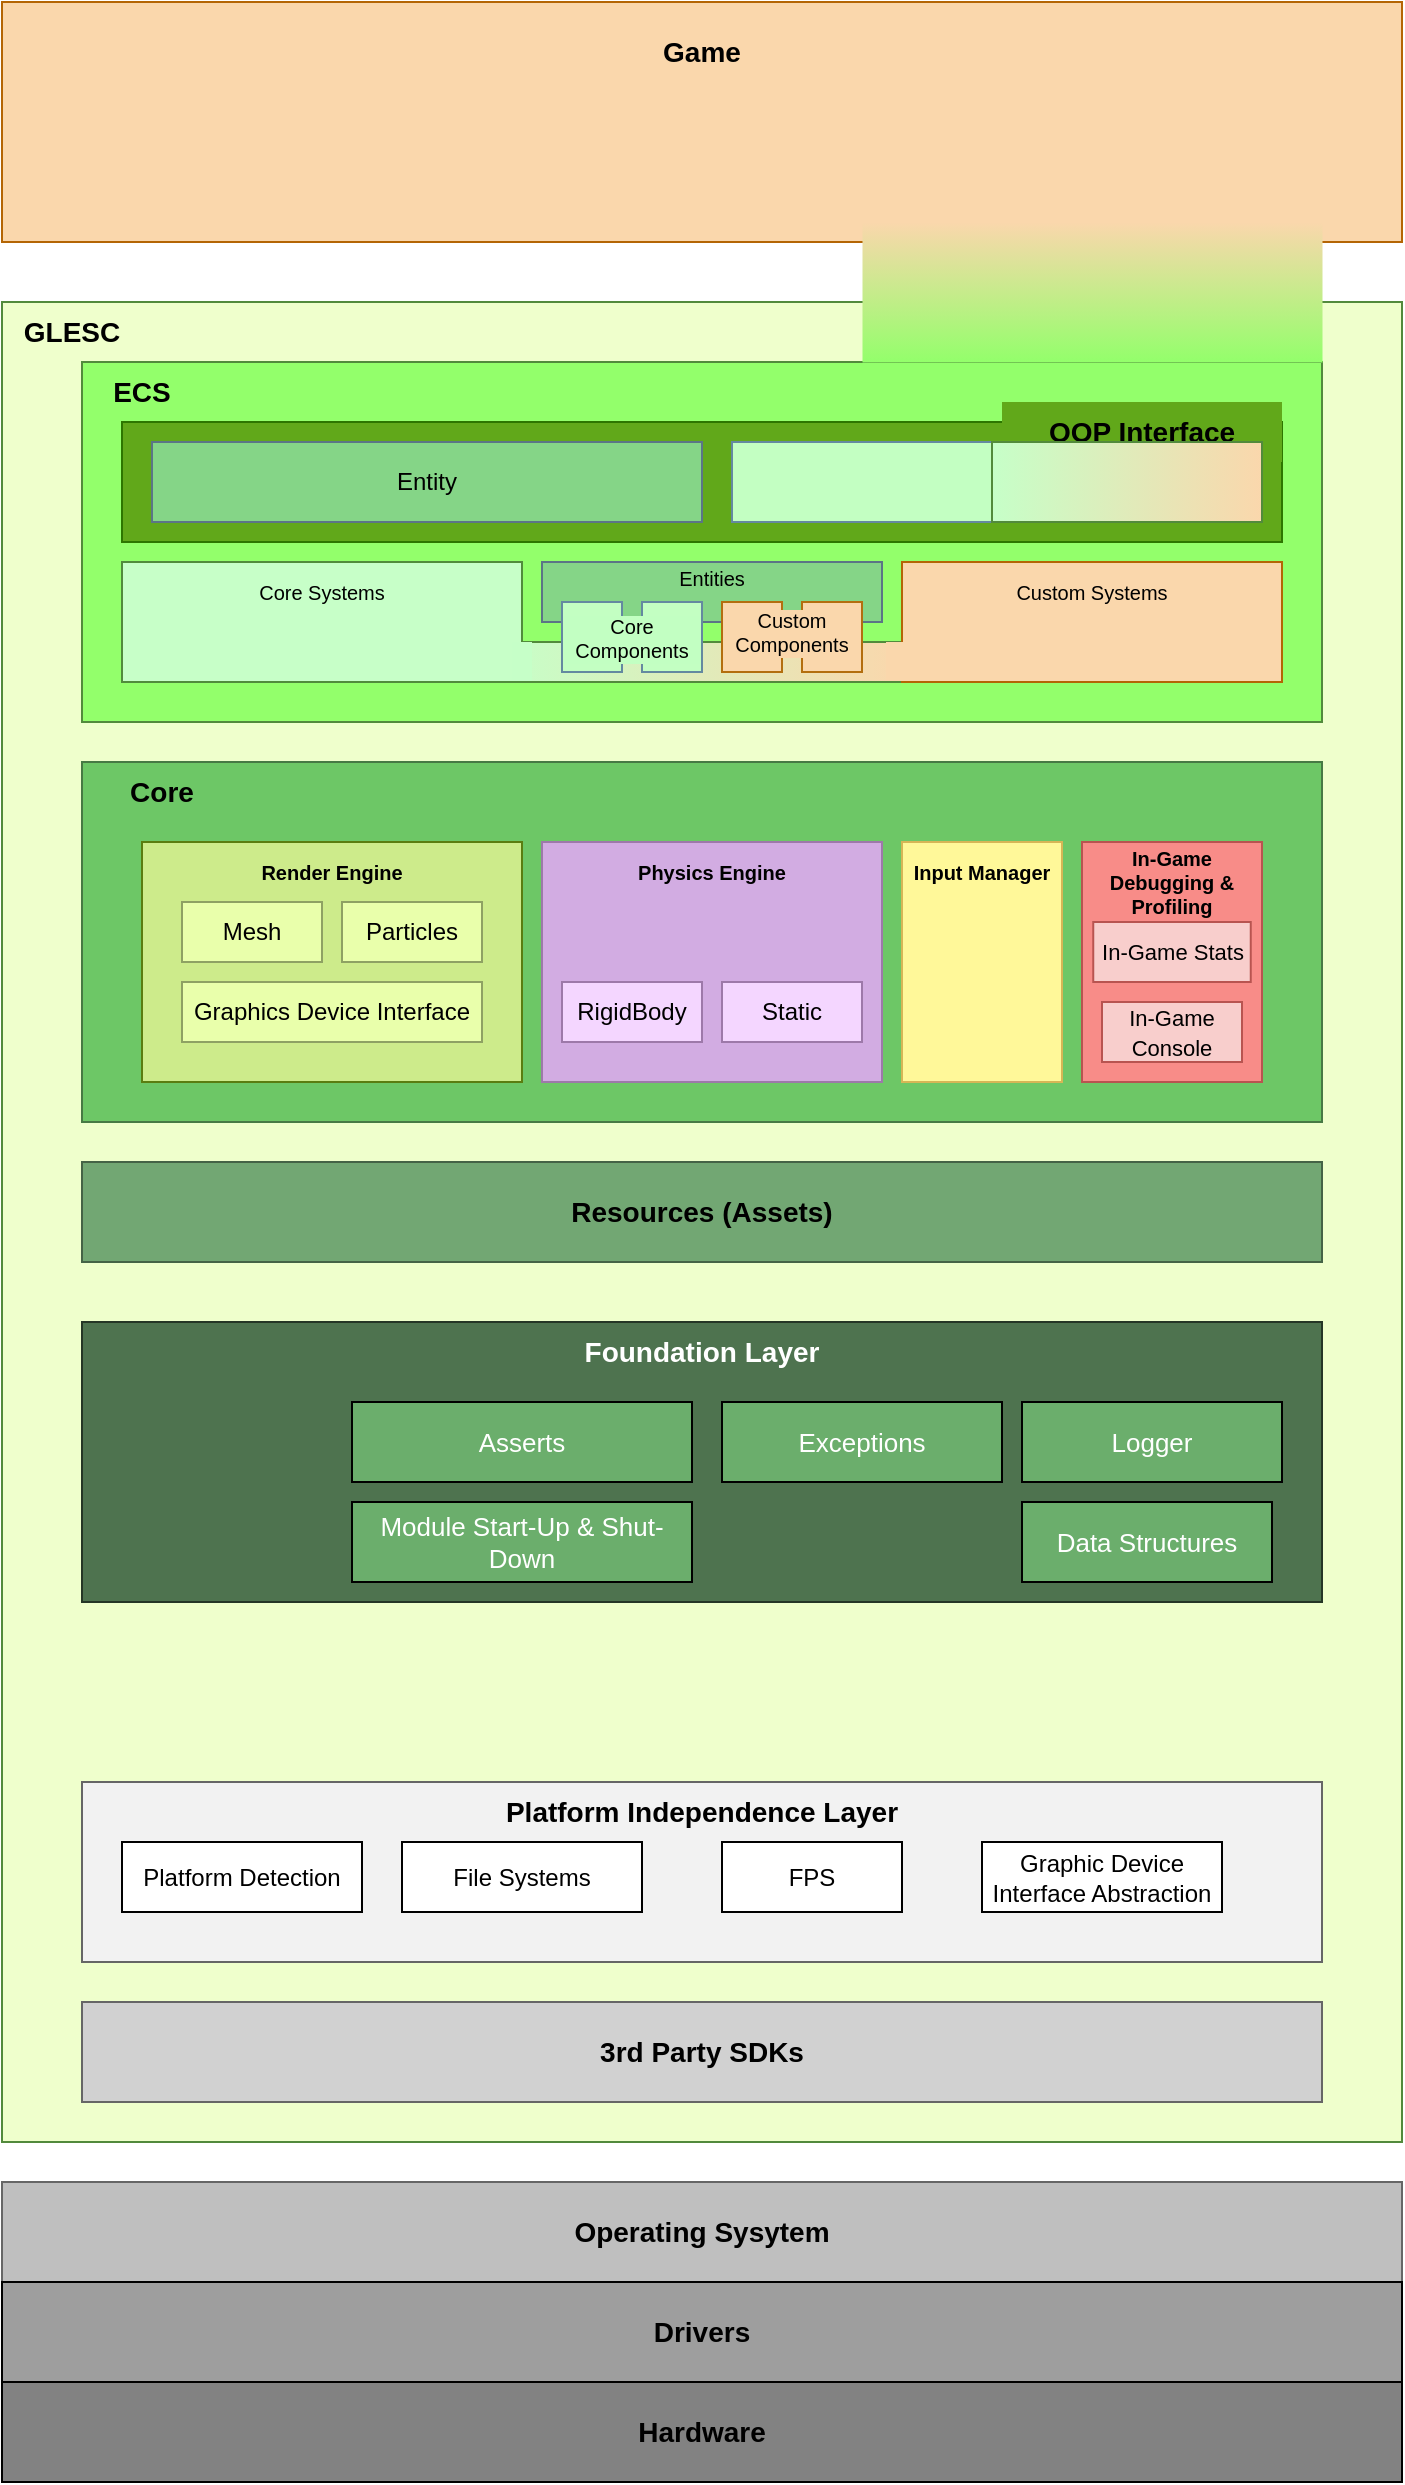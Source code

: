 <mxfile version="20.5.3" type="embed"><diagram name="Página-1" id="2lp4uydA60VJKY2f_2jK"><mxGraphModel dx="311" dy="171" grid="1" gridSize="10" guides="1" tooltips="1" connect="1" arrows="1" fold="1" page="1" pageScale="1" pageWidth="827" pageHeight="1169" background="none" math="0" shadow="0"><root><mxCell id="0"/><mxCell id="1" parent="0"/><mxCell id="lonjhoGg8wPurpXXjPY--60" value="" style="rounded=0;whiteSpace=wrap;html=1;fillColor=#efffcc;strokeColor=#528a3c;shadow=0;glass=0;" parent="1" vertex="1"><mxGeometry x="80" y="760" width="700" height="920" as="geometry"/></mxCell><mxCell id="lonjhoGg8wPurpXXjPY--8" value="" style="rounded=0;whiteSpace=wrap;html=1;fillColor=#fad7ac;strokeColor=#b46504;shadow=0;glass=0;" parent="1" vertex="1"><mxGeometry x="80" y="610" width="700" height="120" as="geometry"/></mxCell><mxCell id="lonjhoGg8wPurpXXjPY--9" value="Game" style="text;html=1;strokeColor=none;fillColor=none;align=center;verticalAlign=middle;whiteSpace=wrap;rounded=0;fontSize=14;fontStyle=1;shadow=0;glass=0;" parent="1" vertex="1"><mxGeometry x="90" y="620" width="680" height="30" as="geometry"/></mxCell><mxCell id="alcw4WebK94FmhoN8eKG-5" value="Operating Sysytem" style="rounded=0;whiteSpace=wrap;html=1;gradientColor=none;fillColor=#bfbfbf;strokeColor=#666666;fontStyle=1;fontSize=14;shadow=0;glass=0;" parent="1" vertex="1"><mxGeometry x="80" y="1700" width="700" height="50" as="geometry"/></mxCell><mxCell id="alcw4WebK94FmhoN8eKG-6" value="Drivers" style="rounded=0;whiteSpace=wrap;html=1;gradientColor=none;fillColor=#9E9E9E;fontStyle=1;fontSize=14;shadow=0;glass=0;" parent="1" vertex="1"><mxGeometry x="80" y="1750" width="700" height="50" as="geometry"/></mxCell><mxCell id="alcw4WebK94FmhoN8eKG-7" value="Hardware" style="rounded=0;whiteSpace=wrap;html=1;gradientColor=none;fillColor=#828282;fontStyle=1;fontSize=14;shadow=0;glass=0;" parent="1" vertex="1"><mxGeometry x="80" y="1800" width="700" height="50" as="geometry"/></mxCell><mxCell id="lonjhoGg8wPurpXXjPY--61" value="GLESC" style="text;html=1;strokeColor=none;fillColor=none;align=center;verticalAlign=middle;whiteSpace=wrap;rounded=0;fontStyle=1;fontSize=14;shadow=0;glass=0;" parent="1" vertex="1"><mxGeometry x="80" y="760" width="70" height="30" as="geometry"/></mxCell><mxCell id="alcw4WebK94FmhoN8eKG-15" value="" style="rounded=0;whiteSpace=wrap;html=1;fillColor=#6dc766;strokeColor=#477944;shadow=0;glass=0;" parent="1" vertex="1"><mxGeometry x="120" y="990" width="620" height="180" as="geometry"/></mxCell><mxCell id="alcw4WebK94FmhoN8eKG-17" value="Core" style="text;html=1;strokeColor=none;fillColor=none;align=center;verticalAlign=middle;whiteSpace=wrap;rounded=0;fontStyle=1;fontSize=14;shadow=0;glass=0;" parent="1" vertex="1"><mxGeometry x="130" y="990" width="60" height="30" as="geometry"/></mxCell><mxCell id="lonjhoGg8wPurpXXjPY--44" value="" style="group;fontSize=12;fillColor=#cdeb8b;strokeColor=default;shadow=0;glass=0;rounded=0;" parent="1" vertex="1" connectable="0"><mxGeometry x="150" y="1030" width="190" height="120" as="geometry"/></mxCell><mxCell id="lonjhoGg8wPurpXXjPY--35" value="" style="rounded=0;whiteSpace=wrap;html=1;fillColor=#cdeb8b;strokeColor=#5A7D10;shadow=0;glass=0;" parent="lonjhoGg8wPurpXXjPY--44" vertex="1"><mxGeometry width="190" height="120" as="geometry"/></mxCell><mxCell id="lonjhoGg8wPurpXXjPY--41" value="&lt;font style=&quot;font-size: 10px;&quot;&gt;Render Engine&lt;/font&gt;" style="text;html=1;strokeColor=none;fillColor=none;align=center;verticalAlign=middle;whiteSpace=wrap;rounded=0;fontSize=9;fontStyle=1;shadow=0;glass=0;" parent="lonjhoGg8wPurpXXjPY--44" vertex="1"><mxGeometry width="190" height="30" as="geometry"/></mxCell><mxCell id="alcw4WebK94FmhoN8eKG-11" value="Mesh" style="rounded=0;whiteSpace=wrap;html=1;fillColor=#E9FFAB;strokeColor=#8EA163;shadow=0;glass=0;" parent="lonjhoGg8wPurpXXjPY--44" vertex="1"><mxGeometry x="20" y="30" width="70" height="30" as="geometry"/></mxCell><mxCell id="alcw4WebK94FmhoN8eKG-12" value="Particles" style="rounded=0;whiteSpace=wrap;html=1;fillColor=#E9FFAB;strokeColor=#8EA163;shadow=0;glass=0;" parent="lonjhoGg8wPurpXXjPY--44" vertex="1"><mxGeometry x="100" y="30" width="70" height="30" as="geometry"/></mxCell><mxCell id="j-1yReXvPn5osgzlhJqz-11" value="Graphics Device Interface" style="rounded=0;whiteSpace=wrap;html=1;fillColor=#E9FFAB;strokeColor=#8EA163;shadow=0;glass=0;" parent="lonjhoGg8wPurpXXjPY--44" vertex="1"><mxGeometry x="20" y="70" width="150" height="30" as="geometry"/></mxCell><mxCell id="lonjhoGg8wPurpXXjPY--43" value="" style="group;fontSize=12;shadow=0;glass=0;rounded=0;" parent="1" vertex="1" connectable="0"><mxGeometry x="350" y="1030" width="170" height="120" as="geometry"/></mxCell><mxCell id="lonjhoGg8wPurpXXjPY--36" value="" style="rounded=0;whiteSpace=wrap;html=1;fillColor=#D2ACE2;strokeColor=#9D79A9;shadow=0;glass=0;" parent="lonjhoGg8wPurpXXjPY--43" vertex="1"><mxGeometry width="170" height="120" as="geometry"/></mxCell><mxCell id="lonjhoGg8wPurpXXjPY--40" value="&lt;font style=&quot;font-size: 10px;&quot;&gt;Physics Engine&lt;/font&gt;" style="text;html=1;strokeColor=none;fillColor=none;align=center;verticalAlign=middle;whiteSpace=wrap;rounded=0;fontSize=9;fontStyle=1;shadow=0;glass=0;" parent="lonjhoGg8wPurpXXjPY--43" vertex="1"><mxGeometry width="170" height="30" as="geometry"/></mxCell><mxCell id="alcw4WebK94FmhoN8eKG-13" value="RigidBody" style="rounded=0;whiteSpace=wrap;html=1;fillColor=#f4d6ff;strokeColor=#9D79A9;shadow=0;glass=0;" parent="lonjhoGg8wPurpXXjPY--43" vertex="1"><mxGeometry x="10" y="70" width="70" height="30" as="geometry"/></mxCell><mxCell id="alcw4WebK94FmhoN8eKG-14" value="Static" style="rounded=0;whiteSpace=wrap;html=1;fillColor=#f4d6ff;strokeColor=#9D79A9;shadow=0;glass=0;" parent="lonjhoGg8wPurpXXjPY--43" vertex="1"><mxGeometry x="90" y="70" width="70" height="30" as="geometry"/></mxCell><mxCell id="lonjhoGg8wPurpXXjPY--42" value="" style="group;fontSize=12;shadow=0;glass=0;rounded=0;" parent="1" vertex="1" connectable="0"><mxGeometry x="530" y="1030" width="80" height="120" as="geometry"/></mxCell><mxCell id="lonjhoGg8wPurpXXjPY--37" value="" style="rounded=0;whiteSpace=wrap;html=1;fillColor=#FFF899;strokeColor=#d6b656;gradientColor=none;shadow=0;glass=0;" parent="lonjhoGg8wPurpXXjPY--42" vertex="1"><mxGeometry width="80" height="120" as="geometry"/></mxCell><mxCell id="lonjhoGg8wPurpXXjPY--39" value="&lt;b&gt;&lt;font style=&quot;font-size: 10px;&quot;&gt;Input Manager&lt;/font&gt;&lt;/b&gt;" style="text;html=1;strokeColor=none;fillColor=none;align=center;verticalAlign=middle;whiteSpace=wrap;rounded=0;fontSize=9;shadow=0;glass=0;" parent="lonjhoGg8wPurpXXjPY--42" vertex="1"><mxGeometry width="80" height="30" as="geometry"/></mxCell><mxCell id="lonjhoGg8wPurpXXjPY--7" value="" style="rounded=0;whiteSpace=wrap;html=1;strokeColor=#528a3c;fillColor=#93ff6b;strokeWidth=1;shadow=0;glass=0;" parent="1" vertex="1"><mxGeometry x="120" y="790" width="620" height="180" as="geometry"/></mxCell><mxCell id="alcw4WebK94FmhoN8eKG-20" value="" style="group;shadow=0;glass=0;rounded=0;" parent="1" vertex="1" connectable="0"><mxGeometry x="350" y="890" width="170" height="30" as="geometry"/></mxCell><mxCell id="lonjhoGg8wPurpXXjPY--5" value="" style="rounded=0;whiteSpace=wrap;html=1;fillColor=#85d587;strokeColor=#5b7586;gradientColor=none;shadow=0;glass=0;" parent="alcw4WebK94FmhoN8eKG-20" vertex="1"><mxGeometry width="170" height="30" as="geometry"/></mxCell><mxCell id="lonjhoGg8wPurpXXjPY--18" value="Entities" style="text;html=1;strokeColor=none;fillColor=none;align=center;verticalAlign=middle;whiteSpace=wrap;rounded=0;fontSize=10;shadow=0;glass=0;" parent="alcw4WebK94FmhoN8eKG-20" vertex="1"><mxGeometry width="170" height="15" as="geometry"/></mxCell><mxCell id="lonjhoGg8wPurpXXjPY--6" value="ECS" style="text;html=1;strokeColor=none;fillColor=none;align=center;verticalAlign=middle;whiteSpace=wrap;rounded=0;fontStyle=1;fontSize=14;shadow=0;glass=0;" parent="1" vertex="1"><mxGeometry x="120" y="790" width="60" height="30" as="geometry"/></mxCell><mxCell id="lonjhoGg8wPurpXXjPY--12" value="" style="rounded=0;whiteSpace=wrap;html=1;perimeterSpacing=0;fillColor=#fad7ac;gradientColor=#93ff6b;strokeColor=none;strokeWidth=0;shadow=0;glass=0;" parent="1" vertex="1"><mxGeometry x="510" y="720" width="230" height="70" as="geometry"/></mxCell><mxCell id="lonjhoGg8wPurpXXjPY--64" value="" style="rounded=0;whiteSpace=wrap;html=1;rotation=90;fillColor=#c6ffc8;gradientColor=#fad7ac;gradientDirection=north;strokeColor=#528a3c;shadow=0;glass=0;" parent="1" vertex="1"><mxGeometry x="420" y="840" width="20" height="200" as="geometry"/></mxCell><mxCell id="lonjhoGg8wPurpXXjPY--45" value="" style="group;strokeColor=none;shadow=0;glass=0;rounded=0;" parent="1" vertex="1" connectable="0"><mxGeometry x="140" y="890" width="200" height="60" as="geometry"/></mxCell><mxCell id="lonjhoGg8wPurpXXjPY--48" value="" style="group;shadow=0;glass=0;rounded=0;" parent="lonjhoGg8wPurpXXjPY--45" vertex="1" connectable="0"><mxGeometry width="200" height="60" as="geometry"/></mxCell><mxCell id="lonjhoGg8wPurpXXjPY--4" value="" style="rounded=0;whiteSpace=wrap;html=1;fillColor=#c7ffc8;strokeColor=#518b3c;shadow=0;glass=0;" parent="lonjhoGg8wPurpXXjPY--48" vertex="1"><mxGeometry width="200" height="60" as="geometry"/></mxCell><mxCell id="lonjhoGg8wPurpXXjPY--11" value="Core Systems" style="text;html=1;strokeColor=none;fillColor=none;align=center;verticalAlign=middle;whiteSpace=wrap;rounded=0;fontSize=10;shadow=0;glass=0;" parent="lonjhoGg8wPurpXXjPY--48" vertex="1"><mxGeometry width="200" height="30" as="geometry"/></mxCell><mxCell id="alcw4WebK94FmhoN8eKG-23" value="" style="group;shadow=0;glass=0;rounded=0;" parent="1" vertex="1" connectable="0"><mxGeometry x="530" y="890" width="190" height="60" as="geometry"/></mxCell><mxCell id="lonjhoGg8wPurpXXjPY--13" value="" style="rounded=0;whiteSpace=wrap;html=1;fillColor=#FAD7AC;gradientColor=#fad7ac;gradientDirection=north;strokeColor=#b46505;shadow=0;glass=0;" parent="alcw4WebK94FmhoN8eKG-23" vertex="1"><mxGeometry width="190" height="60" as="geometry"/></mxCell><mxCell id="lonjhoGg8wPurpXXjPY--19" value="Custom Systems" style="text;html=1;strokeColor=none;fillColor=none;align=center;verticalAlign=middle;whiteSpace=wrap;rounded=0;fontSize=10;shadow=0;glass=0;" parent="alcw4WebK94FmhoN8eKG-23" vertex="1"><mxGeometry width="190" height="30" as="geometry"/></mxCell><mxCell id="lonjhoGg8wPurpXXjPY--22" value="" style="rounded=0;whiteSpace=wrap;html=1;fillColor=#c3ffc2;strokeColor=#6489A0;shadow=0;glass=0;" parent="1" vertex="1"><mxGeometry x="360" y="910" width="30" height="35" as="geometry"/></mxCell><mxCell id="alcw4WebK94FmhoN8eKG-30" value="" style="rounded=0;whiteSpace=wrap;html=1;fillColor=#c3ffc2;strokeColor=#6489A0;shadow=0;glass=0;" parent="1" vertex="1"><mxGeometry x="400" y="910" width="30" height="35" as="geometry"/></mxCell><mxCell id="alcw4WebK94FmhoN8eKG-31" value="" style="rounded=0;whiteSpace=wrap;html=1;fillColor=#fad7ac;strokeColor=#b36e0f;shadow=0;glass=0;" parent="1" vertex="1"><mxGeometry x="480" y="910" width="30" height="35" as="geometry"/></mxCell><mxCell id="alcw4WebK94FmhoN8eKG-32" value="" style="rounded=0;whiteSpace=wrap;html=1;fillColor=#fad7ac;strokeColor=#b36e0f;shadow=0;glass=0;" parent="1" vertex="1"><mxGeometry x="440" y="910" width="30" height="35" as="geometry"/></mxCell><mxCell id="alcw4WebK94FmhoN8eKG-33" value="" style="rounded=0;whiteSpace=wrap;html=1;strokeColor=none;fillColor=#fad7ac;shadow=0;glass=0;" parent="1" vertex="1"><mxGeometry x="522" y="930" width="10" height="19.5" as="geometry"/></mxCell><mxCell id="alcw4WebK94FmhoN8eKG-34" value="" style="rounded=0;whiteSpace=wrap;html=1;strokeColor=none;fillColor=#c6ffc8;shadow=0;glass=0;" parent="1" vertex="1"><mxGeometry x="335" y="930" width="10" height="19.5" as="geometry"/></mxCell><mxCell id="alcw4WebK94FmhoN8eKG-28" value="Custom Components" style="text;strokeColor=none;fillColor=none;align=center;verticalAlign=middle;rounded=0;fontSize=10;labelBackgroundColor=#fad7ac;labelBorderColor=none;shadow=0;glass=0;whiteSpace=wrap;html=1;" parent="1" vertex="1"><mxGeometry x="440" y="905" width="70" height="40" as="geometry"/></mxCell><mxCell id="lonjhoGg8wPurpXXjPY--52" value="Core Components" style="text;html=1;strokeColor=none;fillColor=none;align=center;verticalAlign=middle;whiteSpace=wrap;rounded=0;fontSize=10;rotation=0;labelBorderColor=none;labelBackgroundColor=#c2ffc2;shadow=0;glass=0;" parent="1" vertex="1"><mxGeometry x="360" y="915" width="70" height="25" as="geometry"/></mxCell><mxCell id="alcw4WebK94FmhoN8eKG-10" value="Resources (Assets)" style="rounded=0;whiteSpace=wrap;html=1;fontSize=14;fontStyle=1;fillColor=#72a773;strokeColor=#456346;gradientColor=none;shadow=0;glass=0;" parent="1" vertex="1"><mxGeometry x="120" y="1190" width="620" height="50" as="geometry"/></mxCell><mxCell id="j-1yReXvPn5osgzlhJqz-2" value="" style="rounded=0;whiteSpace=wrap;html=1;fontSize=14;fontStyle=1;fillColor=#4E734F;strokeColor=#253626;gradientColor=none;shadow=0;glass=0;fontColor=#ffffff;" parent="1" vertex="1"><mxGeometry x="120" y="1270" width="620" height="140" as="geometry"/></mxCell><mxCell id="j-1yReXvPn5osgzlhJqz-9" value="" style="group" parent="1" vertex="1" connectable="0"><mxGeometry x="620" y="1030" width="90" height="120" as="geometry"/></mxCell><mxCell id="lonjhoGg8wPurpXXjPY--58" value="" style="rounded=0;whiteSpace=wrap;html=1;fillColor=#F88C88;strokeColor=#b85450;shadow=0;glass=0;" parent="j-1yReXvPn5osgzlhJqz-9" vertex="1"><mxGeometry width="90" height="120" as="geometry"/></mxCell><mxCell id="lonjhoGg8wPurpXXjPY--59" value="&lt;font style=&quot;font-size: 10px;&quot;&gt;In-Game Debugging &amp;amp; Profiling&lt;/font&gt;" style="text;html=1;strokeColor=none;fillColor=none;align=center;verticalAlign=middle;whiteSpace=wrap;rounded=0;fontSize=9;fontStyle=1;shadow=0;glass=0;" parent="j-1yReXvPn5osgzlhJqz-9" vertex="1"><mxGeometry width="90" height="40" as="geometry"/></mxCell><mxCell id="j-1yReXvPn5osgzlhJqz-3" value="&lt;font style=&quot;font-size: 11px;&quot;&gt;In-Game&lt;br&gt;Console&lt;/font&gt;" style="rounded=0;whiteSpace=wrap;html=1;fillColor=#f8cecc;strokeColor=#b85450;" parent="j-1yReXvPn5osgzlhJqz-9" vertex="1"><mxGeometry x="10" y="80" width="70" height="30" as="geometry"/></mxCell><mxCell id="j-1yReXvPn5osgzlhJqz-5" value="&lt;font style=&quot;font-size: 11px;&quot;&gt;In-Game Stats&lt;/font&gt;" style="rounded=0;whiteSpace=wrap;html=1;fillColor=#f8cecc;strokeColor=#b85450;" parent="j-1yReXvPn5osgzlhJqz-9" vertex="1"><mxGeometry x="5.625" y="40" width="78.75" height="30" as="geometry"/></mxCell><mxCell id="j-1yReXvPn5osgzlhJqz-12" value="&lt;b&gt;&lt;font color=&quot;#ffffff&quot; style=&quot;font-size: 14px;&quot;&gt;Foundation Layer&lt;/font&gt;&lt;/b&gt;" style="text;html=1;strokeColor=none;fillColor=none;align=center;verticalAlign=middle;whiteSpace=wrap;rounded=0;" parent="1" vertex="1"><mxGeometry x="120" y="1270" width="620" height="30" as="geometry"/></mxCell><mxCell id="j-1yReXvPn5osgzlhJqz-14" value="Asserts" style="rounded=0;whiteSpace=wrap;html=1;fillColor=#6bae6c;fontColor=#ffffff;fontSize=13;" parent="1" vertex="1"><mxGeometry x="255" y="1310" width="170" height="40" as="geometry"/></mxCell><mxCell id="j-1yReXvPn5osgzlhJqz-15" value="Data Structures" style="rounded=0;whiteSpace=wrap;html=1;fillColor=#6bae6c;fontColor=#ffffff;fontSize=13;" parent="1" vertex="1"><mxGeometry x="590" y="1360" width="125" height="40" as="geometry"/></mxCell><mxCell id="j-1yReXvPn5osgzlhJqz-16" value="Exceptions" style="rounded=0;whiteSpace=wrap;html=1;fillColor=#6bae6c;fontColor=#ffffff;fontSize=13;" parent="1" vertex="1"><mxGeometry x="440" y="1310" width="140" height="40" as="geometry"/></mxCell><mxCell id="j-1yReXvPn5osgzlhJqz-17" value="Logger" style="rounded=0;whiteSpace=wrap;html=1;fillColor=#6bae6c;fontColor=#ffffff;fontSize=13;" parent="1" vertex="1"><mxGeometry x="590" y="1310" width="130" height="40" as="geometry"/></mxCell><mxCell id="alcw4WebK94FmhoN8eKG-9" value="" style="group;shadow=0;glass=0;rounded=0;" parent="1" vertex="1" connectable="0"><mxGeometry x="120" y="1500" width="620" height="90" as="geometry"/></mxCell><mxCell id="alcw4WebK94FmhoN8eKG-1" value="" style="rounded=0;whiteSpace=wrap;html=1;fillColor=#F2F2F2;strokeColor=#666666;gradientColor=none;shadow=0;glass=0;" parent="alcw4WebK94FmhoN8eKG-9" vertex="1"><mxGeometry x="0.001" width="620" height="90" as="geometry"/></mxCell><mxCell id="2" value="&lt;b style=&quot;border-color: var(--border-color); font-size: 14px;&quot;&gt;Platform Independence Layer&lt;/b&gt;" style="text;html=1;strokeColor=none;fillColor=none;align=center;verticalAlign=middle;whiteSpace=wrap;rounded=0;" parent="alcw4WebK94FmhoN8eKG-9" vertex="1"><mxGeometry width="620" height="30" as="geometry"/></mxCell><mxCell id="3" value="Platform Detection" style="rounded=0;whiteSpace=wrap;html=1;" parent="alcw4WebK94FmhoN8eKG-9" vertex="1"><mxGeometry x="20" y="30" width="120" height="35" as="geometry"/></mxCell><mxCell id="5" value="File Systems" style="rounded=0;whiteSpace=wrap;html=1;" parent="alcw4WebK94FmhoN8eKG-9" vertex="1"><mxGeometry x="160" y="30" width="120" height="35" as="geometry"/></mxCell><mxCell id="6" value="FPS" style="rounded=0;whiteSpace=wrap;html=1;" parent="alcw4WebK94FmhoN8eKG-9" vertex="1"><mxGeometry x="320" y="30" width="90" height="35" as="geometry"/></mxCell><mxCell id="7" value="Graphic Device Interface Abstraction" style="rounded=0;whiteSpace=wrap;html=1;" parent="alcw4WebK94FmhoN8eKG-9" vertex="1"><mxGeometry x="450" y="30" width="120" height="35" as="geometry"/></mxCell><mxCell id="alcw4WebK94FmhoN8eKG-3" value="&lt;b style=&quot;border-color: var(--border-color); font-size: 14px;&quot;&gt;3rd Party SDKs&lt;/b&gt;" style="rounded=0;whiteSpace=wrap;html=1;fillColor=#D1D1D1;strokeColor=#666666;gradientColor=none;shadow=0;glass=0;" parent="1" vertex="1"><mxGeometry x="120" y="1610" width="620" height="50" as="geometry"/></mxCell><mxCell id="11" value="Module Start-Up &amp;amp; Shut-Down" style="rounded=0;whiteSpace=wrap;html=1;fillColor=#6bae6c;fontColor=#ffffff;fontSize=13;" parent="1" vertex="1"><mxGeometry x="255" y="1360" width="170" height="40" as="geometry"/></mxCell><mxCell id="15" value="" style="rounded=0;whiteSpace=wrap;html=1;strokeColor=#2D7600;fillColor=#61A81A;fontColor=#ffffff;gradientColor=none;fillStyle=auto;" vertex="1" parent="1"><mxGeometry x="140" y="820" width="580" height="60" as="geometry"/></mxCell><mxCell id="16" value="OOP Interface" style="text;html=1;strokeColor=none;fillColor=#61A81A;align=center;verticalAlign=middle;whiteSpace=wrap;rounded=0;fontStyle=1;fontSize=14;shadow=0;glass=0;" vertex="1" parent="1"><mxGeometry x="580" y="810" width="140" height="30" as="geometry"/></mxCell><mxCell id="20" value="Entity" style="rounded=0;whiteSpace=wrap;html=1;fillColor=#85d587;strokeColor=#5b7586;gradientColor=none;shadow=0;glass=0;" vertex="1" parent="1"><mxGeometry x="155" y="830" width="275" height="40" as="geometry"/></mxCell><mxCell id="22" value="" style="rounded=0;whiteSpace=wrap;html=1;fillColor=#c3ffc2;strokeColor=#6489A0;shadow=0;glass=0;" vertex="1" parent="1"><mxGeometry x="445" y="830" width="265" height="40" as="geometry"/></mxCell><mxCell id="24" value="" style="rounded=0;whiteSpace=wrap;html=1;rotation=90;fillColor=#c6ffc8;gradientColor=#fad7ac;gradientDirection=north;strokeColor=#528a3c;shadow=0;glass=0;" vertex="1" parent="1"><mxGeometry x="622.5" y="782.5" width="40" height="135" as="geometry"/></mxCell></root></mxGraphModel></diagram></mxfile>
